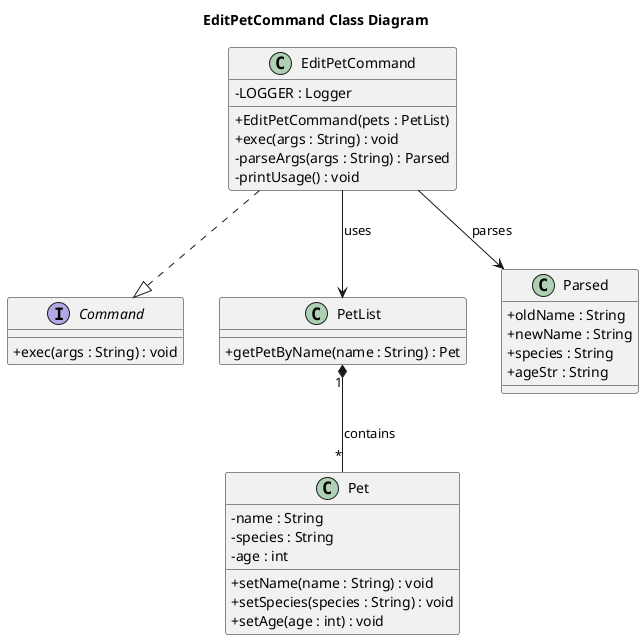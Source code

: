 @startuml
skinparam classAttributeIconSize 0
title EditPetCommand Class Diagram

interface Command {
  +exec(args : String) : void
}

class EditPetCommand {
  -LOGGER : Logger
  +EditPetCommand(pets : PetList)
  +exec(args : String) : void
  -parseArgs(args : String) : Parsed
  -printUsage() : void
}

class PetList {
  +getPetByName(name : String) : Pet
}

class Pet {
  -name : String
  -species : String
  -age : int
  +setName(name : String) : void
  +setSpecies(species : String) : void
  +setAge(age : int) : void
}

class Parsed {
  +oldName : String
  +newName : String
  +species : String
  +ageStr : String
}

EditPetCommand ..|> Command
EditPetCommand --> PetList : uses
PetList "1" *-- "*" Pet : contains
EditPetCommand --> Parsed : parses

@enduml
